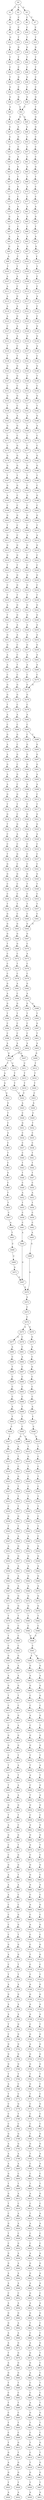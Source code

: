 strict digraph  {
	S0 -> S1 [ label = T ];
	S0 -> S2 [ label = A ];
	S0 -> S3 [ label = G ];
	S1 -> S4 [ label = C ];
	S2 -> S5 [ label = C ];
	S3 -> S6 [ label = C ];
	S3 -> S7 [ label = T ];
	S4 -> S8 [ label = C ];
	S5 -> S9 [ label = C ];
	S6 -> S10 [ label = C ];
	S7 -> S11 [ label = C ];
	S8 -> S12 [ label = G ];
	S9 -> S13 [ label = T ];
	S10 -> S14 [ label = T ];
	S11 -> S15 [ label = T ];
	S12 -> S16 [ label = G ];
	S13 -> S17 [ label = G ];
	S14 -> S18 [ label = G ];
	S15 -> S19 [ label = G ];
	S16 -> S20 [ label = T ];
	S17 -> S21 [ label = T ];
	S18 -> S22 [ label = T ];
	S19 -> S23 [ label = T ];
	S20 -> S24 [ label = C ];
	S21 -> S25 [ label = C ];
	S22 -> S26 [ label = C ];
	S23 -> S27 [ label = T ];
	S24 -> S28 [ label = T ];
	S25 -> S29 [ label = G ];
	S26 -> S30 [ label = G ];
	S27 -> S31 [ label = C ];
	S28 -> S32 [ label = G ];
	S29 -> S33 [ label = C ];
	S30 -> S34 [ label = C ];
	S31 -> S35 [ label = C ];
	S32 -> S36 [ label = G ];
	S33 -> S37 [ label = G ];
	S34 -> S38 [ label = G ];
	S35 -> S39 [ label = G ];
	S36 -> S40 [ label = A ];
	S37 -> S41 [ label = C ];
	S38 -> S41 [ label = C ];
	S39 -> S42 [ label = T ];
	S40 -> S43 [ label = G ];
	S41 -> S44 [ label = G ];
	S41 -> S45 [ label = A ];
	S42 -> S46 [ label = G ];
	S43 -> S47 [ label = G ];
	S44 -> S48 [ label = A ];
	S45 -> S49 [ label = A ];
	S46 -> S50 [ label = G ];
	S47 -> S51 [ label = G ];
	S48 -> S52 [ label = G ];
	S49 -> S53 [ label = C ];
	S50 -> S54 [ label = C ];
	S51 -> S55 [ label = T ];
	S52 -> S56 [ label = C ];
	S53 -> S57 [ label = C ];
	S54 -> S58 [ label = C ];
	S55 -> S59 [ label = G ];
	S56 -> S60 [ label = A ];
	S57 -> S61 [ label = C ];
	S58 -> S62 [ label = C ];
	S59 -> S63 [ label = T ];
	S60 -> S64 [ label = G ];
	S61 -> S65 [ label = G ];
	S62 -> S66 [ label = G ];
	S63 -> S67 [ label = T ];
	S64 -> S68 [ label = T ];
	S65 -> S69 [ label = T ];
	S66 -> S70 [ label = T ];
	S67 -> S71 [ label = C ];
	S68 -> S72 [ label = G ];
	S69 -> S73 [ label = A ];
	S70 -> S74 [ label = C ];
	S71 -> S75 [ label = C ];
	S72 -> S76 [ label = C ];
	S73 -> S77 [ label = C ];
	S74 -> S78 [ label = C ];
	S75 -> S79 [ label = A ];
	S76 -> S80 [ label = A ];
	S77 -> S81 [ label = A ];
	S78 -> S82 [ label = A ];
	S79 -> S83 [ label = G ];
	S80 -> S84 [ label = A ];
	S81 -> S85 [ label = G ];
	S82 -> S86 [ label = G ];
	S83 -> S87 [ label = C ];
	S84 -> S88 [ label = C ];
	S85 -> S89 [ label = C ];
	S86 -> S90 [ label = T ];
	S87 -> S91 [ label = A ];
	S88 -> S92 [ label = A ];
	S89 -> S93 [ label = A ];
	S90 -> S94 [ label = A ];
	S91 -> S95 [ label = G ];
	S92 -> S96 [ label = G ];
	S93 -> S97 [ label = G ];
	S94 -> S98 [ label = G ];
	S95 -> S99 [ label = A ];
	S96 -> S100 [ label = C ];
	S97 -> S101 [ label = G ];
	S98 -> S102 [ label = C ];
	S99 -> S103 [ label = T ];
	S100 -> S104 [ label = T ];
	S101 -> S105 [ label = T ];
	S102 -> S106 [ label = T ];
	S103 -> S107 [ label = A ];
	S104 -> S108 [ label = A ];
	S105 -> S109 [ label = G ];
	S106 -> S110 [ label = C ];
	S107 -> S111 [ label = A ];
	S108 -> S112 [ label = C ];
	S109 -> S113 [ label = C ];
	S110 -> S114 [ label = C ];
	S111 -> S115 [ label = A ];
	S112 -> S116 [ label = G ];
	S113 -> S117 [ label = A ];
	S114 -> S118 [ label = A ];
	S115 -> S119 [ label = A ];
	S116 -> S120 [ label = A ];
	S117 -> S121 [ label = C ];
	S118 -> S122 [ label = C ];
	S119 -> S123 [ label = A ];
	S120 -> S124 [ label = G ];
	S121 -> S125 [ label = G ];
	S122 -> S126 [ label = C ];
	S123 -> S127 [ label = C ];
	S124 -> S128 [ label = A ];
	S125 -> S129 [ label = C ];
	S126 -> S130 [ label = G ];
	S127 -> S131 [ label = T ];
	S128 -> S132 [ label = A ];
	S129 -> S133 [ label = G ];
	S130 -> S134 [ label = G ];
	S131 -> S135 [ label = T ];
	S132 -> S136 [ label = C ];
	S133 -> S137 [ label = G ];
	S134 -> S138 [ label = A ];
	S135 -> S139 [ label = T ];
	S136 -> S140 [ label = T ];
	S137 -> S141 [ label = T ];
	S138 -> S142 [ label = C ];
	S139 -> S143 [ label = G ];
	S140 -> S144 [ label = G ];
	S141 -> S145 [ label = G ];
	S142 -> S146 [ label = G ];
	S143 -> S147 [ label = C ];
	S144 -> S148 [ label = G ];
	S145 -> S149 [ label = C ];
	S146 -> S150 [ label = T ];
	S147 -> S151 [ label = C ];
	S148 -> S152 [ label = C ];
	S149 -> S153 [ label = C ];
	S150 -> S154 [ label = C ];
	S151 -> S155 [ label = G ];
	S152 -> S156 [ label = G ];
	S153 -> S157 [ label = G ];
	S154 -> S158 [ label = G ];
	S155 -> S159 [ label = T ];
	S156 -> S160 [ label = C ];
	S157 -> S161 [ label = C ];
	S158 -> S162 [ label = T ];
	S159 -> S163 [ label = A ];
	S160 -> S164 [ label = A ];
	S161 -> S165 [ label = A ];
	S162 -> S166 [ label = G ];
	S163 -> S167 [ label = G ];
	S164 -> S168 [ label = G ];
	S165 -> S169 [ label = A ];
	S166 -> S170 [ label = A ];
	S167 -> S171 [ label = C ];
	S168 -> S172 [ label = C ];
	S169 -> S173 [ label = C ];
	S170 -> S174 [ label = C ];
	S171 -> S175 [ label = C ];
	S172 -> S176 [ label = G ];
	S173 -> S177 [ label = C ];
	S174 -> S178 [ label = C ];
	S175 -> S179 [ label = G ];
	S176 -> S180 [ label = G ];
	S177 -> S181 [ label = A ];
	S178 -> S182 [ label = G ];
	S179 -> S183 [ label = G ];
	S180 -> S184 [ label = G ];
	S181 -> S185 [ label = G ];
	S182 -> S186 [ label = G ];
	S183 -> S187 [ label = T ];
	S184 -> S188 [ label = T ];
	S185 -> S189 [ label = T ];
	S186 -> S190 [ label = T ];
	S187 -> S191 [ label = G ];
	S188 -> S192 [ label = G ];
	S189 -> S193 [ label = C ];
	S190 -> S194 [ label = C ];
	S191 -> S195 [ label = A ];
	S192 -> S196 [ label = C ];
	S193 -> S197 [ label = G ];
	S194 -> S198 [ label = G ];
	S195 -> S199 [ label = C ];
	S196 -> S200 [ label = C ];
	S197 -> S201 [ label = C ];
	S198 -> S202 [ label = C ];
	S199 -> S203 [ label = G ];
	S200 -> S204 [ label = G ];
	S201 -> S205 [ label = G ];
	S202 -> S206 [ label = G ];
	S203 -> S207 [ label = T ];
	S204 -> S208 [ label = C ];
	S205 -> S209 [ label = C ];
	S206 -> S210 [ label = T ];
	S207 -> S211 [ label = G ];
	S208 -> S212 [ label = C ];
	S209 -> S213 [ label = A ];
	S210 -> S214 [ label = A ];
	S211 -> S215 [ label = G ];
	S212 -> S216 [ label = G ];
	S213 -> S217 [ label = G ];
	S214 -> S218 [ label = G ];
	S215 -> S219 [ label = G ];
	S216 -> S220 [ label = G ];
	S217 -> S221 [ label = C ];
	S218 -> S222 [ label = C ];
	S219 -> S223 [ label = T ];
	S220 -> S224 [ label = T ];
	S221 -> S225 [ label = C ];
	S222 -> S226 [ label = C ];
	S223 -> S227 [ label = A ];
	S224 -> S228 [ label = G ];
	S225 -> S229 [ label = G ];
	S226 -> S230 [ label = G ];
	S227 -> S231 [ label = C ];
	S228 -> S232 [ label = G ];
	S229 -> S233 [ label = G ];
	S230 -> S234 [ label = C ];
	S231 -> S235 [ label = T ];
	S232 -> S236 [ label = T ];
	S233 -> S237 [ label = T ];
	S234 -> S238 [ label = T ];
	S235 -> S239 [ label = A ];
	S236 -> S240 [ label = G ];
	S237 -> S241 [ label = G ];
	S238 -> S242 [ label = G ];
	S239 -> S243 [ label = T ];
	S240 -> S244 [ label = G ];
	S241 -> S245 [ label = G ];
	S242 -> S246 [ label = G ];
	S243 -> S247 [ label = T ];
	S244 -> S248 [ label = A ];
	S245 -> S249 [ label = A ];
	S246 -> S250 [ label = A ];
	S247 -> S251 [ label = G ];
	S248 -> S252 [ label = A ];
	S249 -> S253 [ label = A ];
	S250 -> S254 [ label = A ];
	S251 -> S255 [ label = G ];
	S252 -> S256 [ label = C ];
	S253 -> S257 [ label = G ];
	S254 -> S258 [ label = G ];
	S255 -> S259 [ label = A ];
	S256 -> S260 [ label = C ];
	S257 -> S261 [ label = A ];
	S258 -> S262 [ label = A ];
	S259 -> S263 [ label = A ];
	S260 -> S264 [ label = T ];
	S261 -> S265 [ label = A ];
	S262 -> S266 [ label = A ];
	S263 -> S267 [ label = C ];
	S264 -> S268 [ label = C ];
	S265 -> S269 [ label = C ];
	S266 -> S270 [ label = C ];
	S267 -> S271 [ label = G ];
	S268 -> S272 [ label = G ];
	S269 -> S273 [ label = G ];
	S270 -> S273 [ label = G ];
	S271 -> S274 [ label = G ];
	S272 -> S275 [ label = G ];
	S273 -> S276 [ label = G ];
	S274 -> S277 [ label = T ];
	S275 -> S278 [ label = C ];
	S276 -> S279 [ label = C ];
	S277 -> S280 [ label = A ];
	S278 -> S281 [ label = A ];
	S279 -> S282 [ label = A ];
	S280 -> S283 [ label = C ];
	S281 -> S284 [ label = C ];
	S282 -> S285 [ label = C ];
	S283 -> S286 [ label = G ];
	S284 -> S287 [ label = G ];
	S285 -> S288 [ label = C ];
	S285 -> S289 [ label = T ];
	S286 -> S290 [ label = A ];
	S287 -> S291 [ label = C ];
	S288 -> S292 [ label = G ];
	S289 -> S293 [ label = G ];
	S290 -> S294 [ label = A ];
	S291 -> S295 [ label = G ];
	S292 -> S296 [ label = G ];
	S293 -> S297 [ label = G ];
	S294 -> S298 [ label = G ];
	S295 -> S299 [ label = C ];
	S296 -> S300 [ label = G ];
	S297 -> S301 [ label = G ];
	S298 -> S302 [ label = A ];
	S299 -> S303 [ label = G ];
	S300 -> S304 [ label = A ];
	S301 -> S305 [ label = A ];
	S302 -> S306 [ label = A ];
	S303 -> S307 [ label = C ];
	S304 -> S308 [ label = A ];
	S305 -> S309 [ label = A ];
	S306 -> S310 [ label = G ];
	S307 -> S311 [ label = G ];
	S308 -> S312 [ label = T ];
	S309 -> S313 [ label = C ];
	S310 -> S314 [ label = T ];
	S311 -> S315 [ label = T ];
	S312 -> S316 [ label = T ];
	S313 -> S317 [ label = T ];
	S314 -> S318 [ label = G ];
	S315 -> S319 [ label = C ];
	S316 -> S320 [ label = G ];
	S317 -> S321 [ label = G ];
	S318 -> S322 [ label = T ];
	S319 -> S323 [ label = G ];
	S320 -> S324 [ label = A ];
	S321 -> S325 [ label = G ];
	S322 -> S326 [ label = C ];
	S323 -> S327 [ label = A ];
	S324 -> S328 [ label = A ];
	S325 -> S329 [ label = A ];
	S326 -> S330 [ label = C ];
	S327 -> S331 [ label = C ];
	S328 -> S332 [ label = C ];
	S329 -> S333 [ label = C ];
	S330 -> S334 [ label = T ];
	S331 -> S335 [ label = G ];
	S332 -> S336 [ label = C ];
	S333 -> S337 [ label = C ];
	S334 -> S338 [ label = G ];
	S335 -> S339 [ label = C ];
	S336 -> S340 [ label = C ];
	S337 -> S341 [ label = C ];
	S338 -> S342 [ label = G ];
	S339 -> S343 [ label = G ];
	S340 -> S344 [ label = G ];
	S341 -> S345 [ label = G ];
	S342 -> S346 [ label = C ];
	S343 -> S347 [ label = C ];
	S344 -> S348 [ label = T ];
	S345 -> S349 [ label = T ];
	S346 -> S350 [ label = C ];
	S347 -> S351 [ label = C ];
	S348 -> S352 [ label = C ];
	S349 -> S353 [ label = C ];
	S350 -> S354 [ label = T ];
	S351 -> S355 [ label = T ];
	S352 -> S356 [ label = T ];
	S353 -> S357 [ label = T ];
	S354 -> S358 [ label = G ];
	S355 -> S359 [ label = C ];
	S356 -> S360 [ label = C ];
	S357 -> S361 [ label = C ];
	S358 -> S362 [ label = G ];
	S359 -> S363 [ label = G ];
	S360 -> S364 [ label = G ];
	S361 -> S364 [ label = G ];
	S362 -> S365 [ label = G ];
	S363 -> S366 [ label = G ];
	S364 -> S367 [ label = G ];
	S365 -> S368 [ label = T ];
	S366 -> S369 [ label = G ];
	S367 -> S370 [ label = C ];
	S368 -> S371 [ label = C ];
	S369 -> S372 [ label = C ];
	S370 -> S373 [ label = A ];
	S371 -> S374 [ label = C ];
	S372 -> S375 [ label = T ];
	S373 -> S376 [ label = C ];
	S374 -> S377 [ label = C ];
	S375 -> S378 [ label = C ];
	S376 -> S379 [ label = C ];
	S377 -> S380 [ label = G ];
	S378 -> S381 [ label = A ];
	S379 -> S382 [ label = G ];
	S380 -> S383 [ label = A ];
	S381 -> S384 [ label = C ];
	S382 -> S385 [ label = A ];
	S383 -> S386 [ label = G ];
	S384 -> S387 [ label = G ];
	S385 -> S388 [ label = G ];
	S385 -> S389 [ label = A ];
	S386 -> S390 [ label = T ];
	S387 -> S391 [ label = T ];
	S388 -> S392 [ label = T ];
	S389 -> S393 [ label = T ];
	S390 -> S394 [ label = C ];
	S391 -> S395 [ label = C ];
	S392 -> S396 [ label = C ];
	S393 -> S397 [ label = G ];
	S394 -> S398 [ label = C ];
	S395 -> S399 [ label = C ];
	S396 -> S400 [ label = C ];
	S397 -> S401 [ label = T ];
	S398 -> S402 [ label = A ];
	S399 -> S403 [ label = A ];
	S400 -> S404 [ label = A ];
	S401 -> S405 [ label = A ];
	S402 -> S406 [ label = G ];
	S403 -> S407 [ label = G ];
	S404 -> S406 [ label = G ];
	S405 -> S408 [ label = G ];
	S406 -> S409 [ label = T ];
	S406 -> S410 [ label = C ];
	S407 -> S411 [ label = C ];
	S408 -> S412 [ label = T ];
	S409 -> S413 [ label = A ];
	S410 -> S414 [ label = T ];
	S411 -> S415 [ label = T ];
	S412 -> S416 [ label = T ];
	S413 -> S417 [ label = G ];
	S414 -> S418 [ label = T ];
	S415 -> S419 [ label = T ];
	S416 -> S420 [ label = T ];
	S417 -> S421 [ label = G ];
	S418 -> S422 [ label = C ];
	S419 -> S422 [ label = C ];
	S420 -> S423 [ label = C ];
	S421 -> S424 [ label = G ];
	S422 -> S425 [ label = A ];
	S423 -> S426 [ label = A ];
	S424 -> S427 [ label = T ];
	S425 -> S428 [ label = C ];
	S426 -> S429 [ label = C ];
	S427 -> S430 [ label = C ];
	S428 -> S431 [ label = G ];
	S429 -> S432 [ label = T ];
	S430 -> S433 [ label = A ];
	S431 -> S434 [ label = C ];
	S432 -> S435 [ label = C ];
	S433 -> S436 [ label = C ];
	S434 -> S437 [ label = C ];
	S435 -> S438 [ label = C ];
	S436 -> S439 [ label = T ];
	S437 -> S440 [ label = C ];
	S438 -> S441 [ label = T ];
	S439 -> S442 [ label = C ];
	S440 -> S443 [ label = T ];
	S441 -> S444 [ label = T ];
	S442 -> S445 [ label = G ];
	S443 -> S446 [ label = T ];
	S444 -> S447 [ label = T ];
	S445 -> S448 [ label = C ];
	S446 -> S449 [ label = C ];
	S447 -> S450 [ label = C ];
	S448 -> S451 [ label = T ];
	S449 -> S452 [ label = A ];
	S450 -> S453 [ label = A ];
	S451 -> S454 [ label = T ];
	S452 -> S455 [ label = T ];
	S453 -> S456 [ label = T ];
	S454 -> S457 [ label = C ];
	S455 -> S458 [ label = C ];
	S456 -> S459 [ label = C ];
	S457 -> S460 [ label = A ];
	S458 -> S461 [ label = C ];
	S459 -> S462 [ label = C ];
	S460 -> S463 [ label = T ];
	S461 -> S464 [ label = A ];
	S462 -> S465 [ label = A ];
	S463 -> S466 [ label = C ];
	S464 -> S467 [ label = G ];
	S465 -> S468 [ label = G ];
	S466 -> S469 [ label = C ];
	S467 -> S470 [ label = A ];
	S468 -> S470 [ label = A ];
	S469 -> S471 [ label = A ];
	S470 -> S472 [ label = A ];
	S471 -> S467 [ label = G ];
	S472 -> S473 [ label = C ];
	S473 -> S474 [ label = C ];
	S474 -> S475 [ label = A ];
	S474 -> S476 [ label = G ];
	S475 -> S477 [ label = G ];
	S475 -> S478 [ label = C ];
	S476 -> S479 [ label = G ];
	S477 -> S480 [ label = A ];
	S478 -> S481 [ label = C ];
	S479 -> S482 [ label = A ];
	S480 -> S483 [ label = C ];
	S481 -> S484 [ label = A ];
	S482 -> S485 [ label = C ];
	S483 -> S486 [ label = T ];
	S484 -> S487 [ label = C ];
	S485 -> S488 [ label = G ];
	S486 -> S489 [ label = C ];
	S487 -> S490 [ label = C ];
	S488 -> S491 [ label = C ];
	S489 -> S492 [ label = C ];
	S490 -> S493 [ label = C ];
	S491 -> S494 [ label = C ];
	S492 -> S495 [ label = C ];
	S493 -> S496 [ label = C ];
	S494 -> S497 [ label = C ];
	S495 -> S498 [ label = A ];
	S496 -> S499 [ label = T ];
	S497 -> S500 [ label = A ];
	S498 -> S501 [ label = T ];
	S499 -> S502 [ label = T ];
	S500 -> S503 [ label = T ];
	S501 -> S504 [ label = C ];
	S502 -> S505 [ label = C ];
	S503 -> S506 [ label = C ];
	S504 -> S507 [ label = T ];
	S505 -> S508 [ label = C ];
	S505 -> S509 [ label = G ];
	S506 -> S510 [ label = G ];
	S507 -> S511 [ label = G ];
	S508 -> S512 [ label = T ];
	S509 -> S513 [ label = A ];
	S510 -> S514 [ label = T ];
	S511 -> S515 [ label = C ];
	S512 -> S516 [ label = G ];
	S513 -> S517 [ label = T ];
	S514 -> S518 [ label = C ];
	S515 -> S519 [ label = C ];
	S516 -> S520 [ label = T ];
	S517 -> S521 [ label = C ];
	S518 -> S522 [ label = C ];
	S519 -> S523 [ label = A ];
	S520 -> S524 [ label = C ];
	S521 -> S525 [ label = G ];
	S522 -> S526 [ label = T ];
	S523 -> S527 [ label = G ];
	S524 -> S528 [ label = C ];
	S525 -> S529 [ label = T ];
	S526 -> S530 [ label = C ];
	S527 -> S531 [ label = T ];
	S528 -> S532 [ label = T ];
	S529 -> S533 [ label = T ];
	S530 -> S534 [ label = T ];
	S531 -> S535 [ label = C ];
	S532 -> S536 [ label = T ];
	S533 -> S537 [ label = T ];
	S534 -> S538 [ label = T ];
	S535 -> S539 [ label = G ];
	S536 -> S540 [ label = G ];
	S537 -> S541 [ label = G ];
	S538 -> S542 [ label = C ];
	S539 -> S543 [ label = T ];
	S540 -> S544 [ label = T ];
	S541 -> S545 [ label = T ];
	S542 -> S546 [ label = T ];
	S543 -> S547 [ label = A ];
	S544 -> S548 [ label = A ];
	S545 -> S549 [ label = A ];
	S546 -> S550 [ label = C ];
	S547 -> S551 [ label = A ];
	S548 -> S552 [ label = G ];
	S549 -> S553 [ label = G ];
	S550 -> S554 [ label = G ];
	S551 -> S555 [ label = G ];
	S552 -> S556 [ label = G ];
	S553 -> S557 [ label = G ];
	S554 -> S558 [ label = G ];
	S555 -> S559 [ label = A ];
	S556 -> S560 [ label = A ];
	S557 -> S561 [ label = A ];
	S558 -> S562 [ label = A ];
	S559 -> S563 [ label = C ];
	S560 -> S564 [ label = G ];
	S561 -> S565 [ label = A ];
	S562 -> S566 [ label = G ];
	S563 -> S567 [ label = G ];
	S564 -> S568 [ label = A ];
	S565 -> S569 [ label = A ];
	S566 -> S570 [ label = A ];
	S567 -> S571 [ label = G ];
	S568 -> S572 [ label = G ];
	S569 -> S573 [ label = G ];
	S570 -> S574 [ label = G ];
	S571 -> S575 [ label = C ];
	S572 -> S576 [ label = G ];
	S573 -> S577 [ label = G ];
	S574 -> S578 [ label = G ];
	S575 -> S579 [ label = T ];
	S576 -> S580 [ label = T ];
	S577 -> S581 [ label = T ];
	S578 -> S582 [ label = T ];
	S579 -> S583 [ label = C ];
	S580 -> S584 [ label = C ];
	S581 -> S585 [ label = C ];
	S582 -> S586 [ label = C ];
	S583 -> S587 [ label = T ];
	S584 -> S588 [ label = C ];
	S585 -> S589 [ label = C ];
	S586 -> S588 [ label = C ];
	S587 -> S590 [ label = C ];
	S588 -> S591 [ label = C ];
	S589 -> S592 [ label = C ];
	S590 -> S593 [ label = G ];
	S591 -> S594 [ label = A ];
	S591 -> S595 [ label = G ];
	S592 -> S596 [ label = G ];
	S593 -> S597 [ label = A ];
	S594 -> S598 [ label = G ];
	S595 -> S599 [ label = G ];
	S596 -> S600 [ label = A ];
	S597 -> S601 [ label = A ];
	S598 -> S602 [ label = A ];
	S599 -> S603 [ label = A ];
	S600 -> S604 [ label = A ];
	S601 -> S605 [ label = G ];
	S602 -> S606 [ label = G ];
	S603 -> S607 [ label = G ];
	S604 -> S608 [ label = G ];
	S605 -> S609 [ label = T ];
	S606 -> S610 [ label = C ];
	S607 -> S611 [ label = G ];
	S608 -> S612 [ label = T ];
	S609 -> S613 [ label = C ];
	S610 -> S614 [ label = C ];
	S611 -> S615 [ label = C ];
	S612 -> S616 [ label = C ];
	S613 -> S617 [ label = G ];
	S614 -> S618 [ label = A ];
	S615 -> S619 [ label = G ];
	S616 -> S620 [ label = G ];
	S617 -> S621 [ label = C ];
	S618 -> S622 [ label = C ];
	S619 -> S623 [ label = T ];
	S620 -> S624 [ label = A ];
	S621 -> S625 [ label = G ];
	S622 -> S626 [ label = G ];
	S623 -> S627 [ label = G ];
	S624 -> S628 [ label = G ];
	S625 -> S629 [ label = G ];
	S626 -> S630 [ label = G ];
	S627 -> S631 [ label = G ];
	S628 -> S632 [ label = G ];
	S629 -> S633 [ label = C ];
	S630 -> S634 [ label = T ];
	S631 -> S635 [ label = T ];
	S632 -> S636 [ label = T ];
	S633 -> S637 [ label = T ];
	S634 -> S638 [ label = T ];
	S635 -> S639 [ label = A ];
	S636 -> S640 [ label = A ];
	S637 -> S641 [ label = A ];
	S638 -> S642 [ label = A ];
	S639 -> S643 [ label = T ];
	S640 -> S644 [ label = T ];
	S641 -> S645 [ label = T ];
	S642 -> S646 [ label = C ];
	S643 -> S647 [ label = G ];
	S644 -> S648 [ label = A ];
	S645 -> S649 [ label = A ];
	S646 -> S650 [ label = T ];
	S647 -> S651 [ label = A ];
	S648 -> S652 [ label = A ];
	S649 -> S653 [ label = G ];
	S650 -> S654 [ label = G ];
	S651 -> S655 [ label = G ];
	S652 -> S656 [ label = G ];
	S653 -> S657 [ label = T ];
	S654 -> S658 [ label = C ];
	S655 -> S659 [ label = C ];
	S656 -> S660 [ label = T ];
	S657 -> S661 [ label = A ];
	S658 -> S662 [ label = A ];
	S659 -> S663 [ label = G ];
	S660 -> S664 [ label = C ];
	S661 -> S665 [ label = G ];
	S662 -> S666 [ label = G ];
	S663 -> S667 [ label = G ];
	S664 -> S668 [ label = G ];
	S665 -> S669 [ label = C ];
	S666 -> S670 [ label = A ];
	S667 -> S671 [ label = T ];
	S668 -> S672 [ label = T ];
	S669 -> S673 [ label = C ];
	S670 -> S674 [ label = C ];
	S671 -> S675 [ label = C ];
	S672 -> S676 [ label = G ];
	S673 -> S677 [ label = G ];
	S674 -> S678 [ label = G ];
	S675 -> S679 [ label = G ];
	S676 -> S680 [ label = G ];
	S677 -> S681 [ label = A ];
	S678 -> S682 [ label = G ];
	S679 -> S683 [ label = C ];
	S680 -> S684 [ label = T ];
	S681 -> S685 [ label = A ];
	S682 -> S686 [ label = A ];
	S683 -> S687 [ label = A ];
	S684 -> S688 [ label = A ];
	S685 -> S689 [ label = A ];
	S686 -> S690 [ label = C ];
	S687 -> S691 [ label = C ];
	S688 -> S692 [ label = C ];
	S689 -> S693 [ label = C ];
	S690 -> S694 [ label = A ];
	S691 -> S695 [ label = G ];
	S692 -> S696 [ label = C ];
	S693 -> S697 [ label = C ];
	S694 -> S698 [ label = C ];
	S695 -> S699 [ label = C ];
	S696 -> S700 [ label = G ];
	S697 -> S701 [ label = C ];
	S698 -> S702 [ label = A ];
	S699 -> S703 [ label = G ];
	S700 -> S704 [ label = G ];
	S701 -> S705 [ label = C ];
	S702 -> S706 [ label = C ];
	S703 -> S707 [ label = C ];
	S704 -> S708 [ label = T ];
	S705 -> S709 [ label = G ];
	S706 -> S710 [ label = C ];
	S707 -> S711 [ label = G ];
	S708 -> S712 [ label = G ];
	S709 -> S713 [ label = A ];
	S710 -> S714 [ label = T ];
	S711 -> S715 [ label = G ];
	S712 -> S716 [ label = G ];
	S713 -> S717 [ label = C ];
	S714 -> S718 [ label = C ];
	S715 -> S719 [ label = C ];
	S716 -> S720 [ label = T ];
	S717 -> S721 [ label = T ];
	S718 -> S722 [ label = T ];
	S719 -> S723 [ label = T ];
	S720 -> S724 [ label = T ];
	S721 -> S725 [ label = A ];
	S722 -> S726 [ label = A ];
	S723 -> S727 [ label = G ];
	S724 -> S728 [ label = A ];
	S725 -> S729 [ label = G ];
	S726 -> S730 [ label = G ];
	S727 -> S731 [ label = G ];
	S728 -> S732 [ label = G ];
	S729 -> S733 [ label = A ];
	S730 -> S734 [ label = A ];
	S731 -> S735 [ label = A ];
	S732 -> S736 [ label = A ];
	S733 -> S737 [ label = A ];
	S734 -> S738 [ label = A ];
	S735 -> S739 [ label = A ];
	S736 -> S740 [ label = A ];
	S737 -> S741 [ label = T ];
	S738 -> S742 [ label = C ];
	S739 -> S743 [ label = T ];
	S740 -> S744 [ label = G ];
	S741 -> S745 [ label = C ];
	S742 -> S746 [ label = G ];
	S743 -> S747 [ label = G ];
	S744 -> S748 [ label = G ];
	S745 -> S749 [ label = G ];
	S746 -> S750 [ label = A ];
	S747 -> S751 [ label = G ];
	S748 -> S752 [ label = G ];
	S749 -> S753 [ label = G ];
	S750 -> S754 [ label = G ];
	S751 -> S755 [ label = G ];
	S752 -> S756 [ label = G ];
	S753 -> S757 [ label = G ];
	S754 -> S758 [ label = G ];
	S755 -> S759 [ label = G ];
	S756 -> S760 [ label = G ];
	S757 -> S761 [ label = T ];
	S758 -> S762 [ label = T ];
	S759 -> S763 [ label = T ];
	S760 -> S764 [ label = T ];
	S761 -> S765 [ label = A ];
	S762 -> S766 [ label = G ];
	S763 -> S767 [ label = C ];
	S764 -> S768 [ label = C ];
	S765 -> S769 [ label = T ];
	S766 -> S770 [ label = T ];
	S767 -> S771 [ label = C ];
	S768 -> S772 [ label = C ];
	S769 -> S773 [ label = C ];
	S770 -> S774 [ label = C ];
	S771 -> S775 [ label = G ];
	S772 -> S776 [ label = G ];
	S773 -> S777 [ label = C ];
	S774 -> S778 [ label = C ];
	S775 -> S779 [ label = C ];
	S776 -> S780 [ label = T ];
	S777 -> S781 [ label = C ];
	S778 -> S782 [ label = C ];
	S779 -> S783 [ label = C ];
	S780 -> S784 [ label = C ];
	S781 -> S785 [ label = G ];
	S782 -> S786 [ label = T ];
	S783 -> S787 [ label = G ];
	S784 -> S788 [ label = G ];
	S785 -> S789 [ label = A ];
	S786 -> S790 [ label = G ];
	S787 -> S791 [ label = G ];
	S788 -> S792 [ label = G ];
	S789 -> S793 [ label = A ];
	S790 -> S794 [ label = T ];
	S791 -> S795 [ label = A ];
	S792 -> S796 [ label = A ];
	S793 -> S797 [ label = A ];
	S794 -> S798 [ label = C ];
	S795 -> S799 [ label = A ];
	S796 -> S800 [ label = A ];
	S797 -> S801 [ label = G ];
	S798 -> S802 [ label = C ];
	S799 -> S803 [ label = C ];
	S800 -> S804 [ label = C ];
	S801 -> S805 [ label = T ];
	S802 -> S806 [ label = T ];
	S803 -> S807 [ label = T ];
	S804 -> S808 [ label = T ];
	S805 -> S809 [ label = G ];
	S806 -> S810 [ label = A ];
	S807 -> S811 [ label = G ];
	S808 -> S812 [ label = A ];
	S809 -> S813 [ label = T ];
	S810 -> S814 [ label = C ];
	S811 -> S815 [ label = C ];
	S812 -> S816 [ label = C ];
	S813 -> S817 [ label = C ];
	S814 -> S818 [ label = T ];
	S815 -> S819 [ label = A ];
	S816 -> S820 [ label = A ];
	S817 -> S821 [ label = G ];
	S818 -> S822 [ label = A ];
	S819 -> S823 [ label = A ];
	S820 -> S824 [ label = A ];
	S821 -> S825 [ label = T ];
	S822 -> S826 [ label = C ];
	S823 -> S827 [ label = C ];
	S824 -> S828 [ label = C ];
	S825 -> S829 [ label = C ];
	S826 -> S830 [ label = C ];
	S827 -> S831 [ label = C ];
	S828 -> S832 [ label = G ];
	S829 -> S833 [ label = G ];
	S830 -> S834 [ label = A ];
	S831 -> S835 [ label = A ];
	S832 -> S836 [ label = A ];
	S833 -> S837 [ label = G ];
	S834 -> S838 [ label = G ];
	S835 -> S839 [ label = G ];
	S836 -> S840 [ label = A ];
	S837 -> S841 [ label = A ];
	S838 -> S842 [ label = G ];
	S839 -> S843 [ label = A ];
	S840 -> S844 [ label = A ];
	S841 -> S845 [ label = A ];
	S842 -> S846 [ label = A ];
	S843 -> S847 [ label = A ];
	S844 -> S848 [ label = A ];
	S845 -> S849 [ label = C ];
	S846 -> S850 [ label = G ];
	S847 -> S851 [ label = C ];
	S848 -> S852 [ label = C ];
	S849 -> S853 [ label = A ];
	S850 -> S854 [ label = A ];
	S851 -> S855 [ label = A ];
	S852 -> S856 [ label = A ];
	S853 -> S857 [ label = G ];
	S854 -> S858 [ label = G ];
	S855 -> S859 [ label = G ];
	S856 -> S860 [ label = G ];
	S857 -> S861 [ label = G ];
	S858 -> S862 [ label = T ];
	S859 -> S863 [ label = C ];
	S860 -> S864 [ label = A ];
	S861 -> S865 [ label = A ];
	S862 -> S866 [ label = C ];
	S863 -> S867 [ label = C ];
	S864 -> S868 [ label = A ];
	S865 -> S869 [ label = A ];
	S866 -> S870 [ label = A ];
	S867 -> S871 [ label = G ];
	S868 -> S872 [ label = G ];
	S869 -> S873 [ label = T ];
	S870 -> S874 [ label = G ];
	S871 -> S875 [ label = T ];
	S872 -> S876 [ label = G ];
	S873 -> S877 [ label = A ];
	S874 -> S878 [ label = G ];
	S875 -> S879 [ label = C ];
	S876 -> S880 [ label = G ];
	S877 -> S881 [ label = G ];
	S878 -> S882 [ label = A ];
	S879 -> S883 [ label = C ];
	S880 -> S884 [ label = G ];
	S881 -> S885 [ label = T ];
	S882 -> S886 [ label = C ];
	S883 -> S887 [ label = T ];
	S884 -> S888 [ label = T ];
	S885 -> S889 [ label = C ];
	S886 -> S890 [ label = C ];
	S887 -> S891 [ label = C ];
	S888 -> S892 [ label = C ];
	S889 -> S893 [ label = T ];
	S890 -> S894 [ label = A ];
	S891 -> S895 [ label = T ];
	S892 -> S896 [ label = T ];
	S893 -> S897 [ label = C ];
	S894 -> S898 [ label = G ];
	S895 -> S899 [ label = G ];
	S896 -> S900 [ label = C ];
	S897 -> S901 [ label = T ];
	S898 -> S902 [ label = T ];
	S899 -> S903 [ label = T ];
	S900 -> S904 [ label = T ];
	S901 -> S905 [ label = C ];
	S902 -> S906 [ label = C ];
	S903 -> S907 [ label = C ];
	S904 -> S908 [ label = C ];
	S905 -> S909 [ label = T ];
	S906 -> S910 [ label = T ];
	S907 -> S911 [ label = G ];
	S908 -> S912 [ label = G ];
	S909 -> S913 [ label = G ];
	S910 -> S914 [ label = C ];
	S911 -> S915 [ label = T ];
	S912 -> S916 [ label = T ];
	S913 -> S917 [ label = A ];
	S914 -> S918 [ label = T ];
	S915 -> S919 [ label = G ];
	S916 -> S920 [ label = G ];
	S917 -> S921 [ label = G ];
	S918 -> S922 [ label = G ];
	S919 -> S923 [ label = G ];
	S920 -> S924 [ label = G ];
	S921 -> S925 [ label = T ];
	S922 -> S926 [ label = T ];
	S923 -> S927 [ label = T ];
	S924 -> S928 [ label = T ];
	S925 -> S929 [ label = A ];
	S926 -> S930 [ label = A ];
	S927 -> S931 [ label = A ];
	S928 -> S932 [ label = A ];
}
